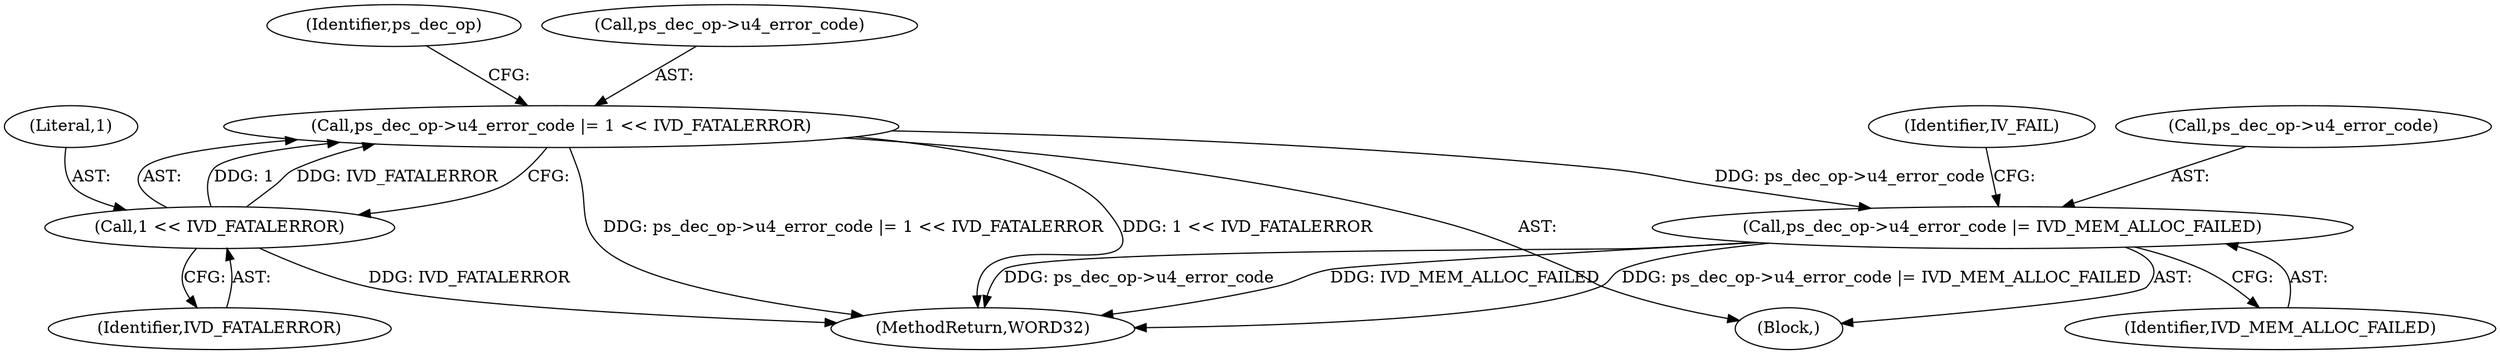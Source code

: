 digraph "0_Android_87fb7909c49e6a4510ba86ace1ffc83459c7e1b9@pointer" {
"1001197" [label="(Call,ps_dec_op->u4_error_code |= 1 << IVD_FATALERROR)"];
"1001201" [label="(Call,1 << IVD_FATALERROR)"];
"1001204" [label="(Call,ps_dec_op->u4_error_code |= IVD_MEM_ALLOC_FAILED)"];
"1001903" [label="(MethodReturn,WORD32)"];
"1001201" [label="(Call,1 << IVD_FATALERROR)"];
"1001205" [label="(Call,ps_dec_op->u4_error_code)"];
"1001206" [label="(Identifier,ps_dec_op)"];
"1001204" [label="(Call,ps_dec_op->u4_error_code |= IVD_MEM_ALLOC_FAILED)"];
"1001198" [label="(Call,ps_dec_op->u4_error_code)"];
"1001208" [label="(Identifier,IVD_MEM_ALLOC_FAILED)"];
"1001189" [label="(Block,)"];
"1001203" [label="(Identifier,IVD_FATALERROR)"];
"1001202" [label="(Literal,1)"];
"1001197" [label="(Call,ps_dec_op->u4_error_code |= 1 << IVD_FATALERROR)"];
"1001210" [label="(Identifier,IV_FAIL)"];
"1001197" -> "1001189"  [label="AST: "];
"1001197" -> "1001201"  [label="CFG: "];
"1001198" -> "1001197"  [label="AST: "];
"1001201" -> "1001197"  [label="AST: "];
"1001206" -> "1001197"  [label="CFG: "];
"1001197" -> "1001903"  [label="DDG: ps_dec_op->u4_error_code |= 1 << IVD_FATALERROR"];
"1001197" -> "1001903"  [label="DDG: 1 << IVD_FATALERROR"];
"1001201" -> "1001197"  [label="DDG: 1"];
"1001201" -> "1001197"  [label="DDG: IVD_FATALERROR"];
"1001197" -> "1001204"  [label="DDG: ps_dec_op->u4_error_code"];
"1001201" -> "1001203"  [label="CFG: "];
"1001202" -> "1001201"  [label="AST: "];
"1001203" -> "1001201"  [label="AST: "];
"1001201" -> "1001903"  [label="DDG: IVD_FATALERROR"];
"1001204" -> "1001189"  [label="AST: "];
"1001204" -> "1001208"  [label="CFG: "];
"1001205" -> "1001204"  [label="AST: "];
"1001208" -> "1001204"  [label="AST: "];
"1001210" -> "1001204"  [label="CFG: "];
"1001204" -> "1001903"  [label="DDG: ps_dec_op->u4_error_code"];
"1001204" -> "1001903"  [label="DDG: IVD_MEM_ALLOC_FAILED"];
"1001204" -> "1001903"  [label="DDG: ps_dec_op->u4_error_code |= IVD_MEM_ALLOC_FAILED"];
}

